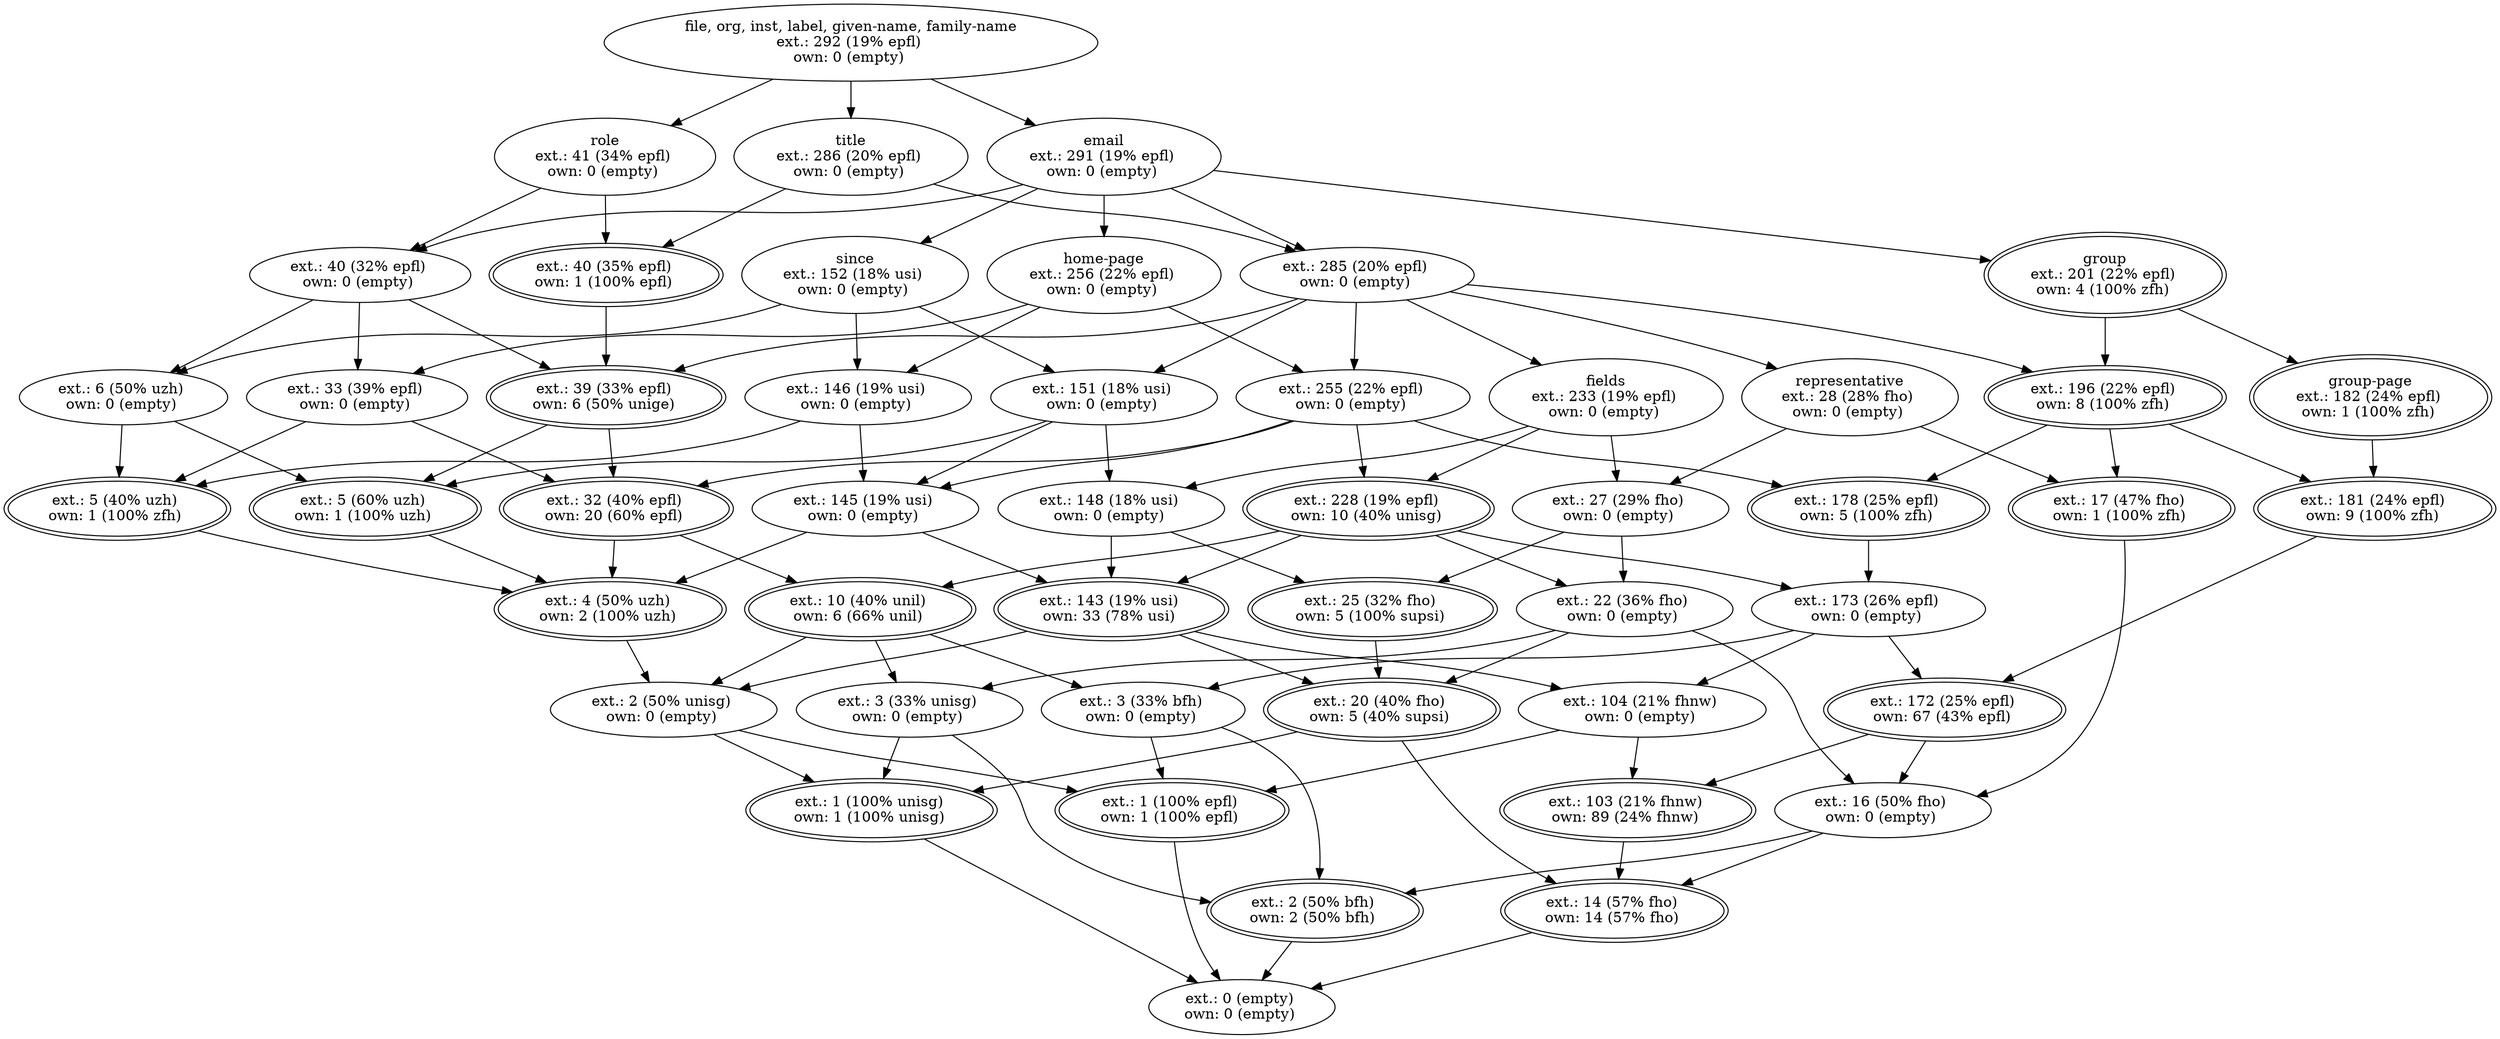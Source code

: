 digraph d{
1 [label="file, org, inst, label, given-name, family-name
ext.: 292 (19% epfl) 
own: 0 (empty) "]
2 [label="ext.: 103 (21% fhnw) 
own: 89 (24% fhnw) ", peripheries = 2]
3 [label="ext.: 172 (25% epfl) 
own: 67 (43% epfl) ", peripheries = 2]
4 [label="ext.: 2 (50% bfh) 
own: 2 (50% bfh) ", peripheries = 2]
5 [label="ext.: 16 (50% fho) 
own: 0 (empty) "]
6 [label="ext.: 14 (57% fho) 
own: 14 (57% fho) ", peripheries = 2]
7 [label="ext.: 104 (21% fhnw) 
own: 0 (empty) "]
8 [label="ext.: 173 (26% epfl) 
own: 0 (empty) "]
9 [label="ext.: 3 (33% bfh) 
own: 0 (empty) "]
10 [label="ext.: 1 (100% epfl) 
own: 1 (100% epfl) ", peripheries = 2]
11 [label="ext.: 255 (22% epfl) 
own: 0 (empty) "]
12 [label="ext.: 32 (40% epfl) 
own: 20 (60% epfl) ", peripheries = 2]
13 [label="title
ext.: 286 (20% epfl) 
own: 0 (empty) "]
14 [label="ext.: 40 (35% epfl) 
own: 1 (100% epfl) ", peripheries = 2]
15 [label="ext.: 143 (19% usi) 
own: 33 (78% usi) ", peripheries = 2]
16 [label="ext.: 228 (19% epfl) 
own: 10 (40% unisg) ", peripheries = 2]
17 [label="ext.: 22 (36% fho) 
own: 0 (empty) "]
18 [label="ext.: 20 (40% fho) 
own: 5 (40% supsi) ", peripheries = 2]
19 [label="ext.: 148 (18% usi) 
own: 0 (empty) "]
20 [label="fields
ext.: 233 (19% epfl) 
own: 0 (empty) "]
21 [label="ext.: 27 (29% fho) 
own: 0 (empty) "]
22 [label="ext.: 25 (32% fho) 
own: 5 (100% supsi) ", peripheries = 2]
23 [label="ext.: 285 (20% epfl) 
own: 0 (empty) "]
24 [label="ext.: 10 (40% unil) 
own: 6 (66% unil) ", peripheries = 2]
25 [label="ext.: 39 (33% epfl) 
own: 6 (50% unige) ", peripheries = 2]
26 [label="ext.: 3 (33% unisg) 
own: 0 (empty) "]
27 [label="ext.: 2 (50% unisg) 
own: 0 (empty) "]
28 [label="ext.: 1 (100% unisg) 
own: 1 (100% unisg) ", peripheries = 2]
29 [label="ext.: 151 (18% usi) 
own: 0 (empty) "]
30 [label="ext.: 5 (60% uzh) 
own: 1 (100% uzh) ", peripheries = 2]
31 [label="ext.: 145 (19% usi) 
own: 0 (empty) "]
32 [label="ext.: 4 (50% uzh) 
own: 2 (100% uzh) ", peripheries = 2]
33 [label="ext.: 146 (19% usi) 
own: 0 (empty) "]
34 [label="home-page
ext.: 256 (22% epfl) 
own: 0 (empty) "]
35 [label="ext.: 33 (39% epfl) 
own: 0 (empty) "]
36 [label="ext.: 5 (40% uzh) 
own: 1 (100% zfh) ", peripheries = 2]
37 [label="role
ext.: 41 (34% epfl) 
own: 0 (empty) "]
38 [label="since
ext.: 152 (18% usi) 
own: 0 (empty) "]
39 [label="email
ext.: 291 (19% epfl) 
own: 0 (empty) "]
40 [label="ext.: 40 (32% epfl) 
own: 0 (empty) "]
41 [label="ext.: 6 (50% uzh) 
own: 0 (empty) "]
42 [label="ext.: 178 (25% epfl) 
own: 5 (100% zfh) ", peripheries = 2]
43 [label="ext.: 196 (22% epfl) 
own: 8 (100% zfh) ", peripheries = 2]
44 [label="group
ext.: 201 (22% epfl) 
own: 4 (100% zfh) ", peripheries = 2]
45 [label="ext.: 181 (24% epfl) 
own: 9 (100% zfh) ", peripheries = 2]
46 [label="group-page
ext.: 182 (24% epfl) 
own: 1 (100% zfh) ", peripheries = 2]
47 [label="ext.: 17 (47% fho) 
own: 1 (100% zfh) ", peripheries = 2]
48 [label="representative
ext.: 28 (28% fho) 
own: 0 (empty) "]
49 [label="ext.: 0 (empty) 
own: 0 (empty) "]
1->13;
1->37;
1->39;
13->14;
13->23;
37->14;
37->40;
39->23;
39->34;
39->38;
39->40;
39->44;
14->25;
23->11;
23->20;
23->25;
23->29;
23->43;
23->48;
34->11;
34->33;
34->35;
38->29;
38->33;
38->41;
40->25;
40->35;
40->41;
44->43;
44->46;
11->12;
11->16;
11->31;
11->42;
20->16;
20->19;
20->21;
25->12;
25->30;
29->19;
29->30;
29->31;
33->31;
33->36;
35->12;
35->36;
41->30;
41->36;
43->42;
43->45;
43->47;
46->45;
48->21;
48->47;
12->24;
12->32;
16->8;
16->15;
16->17;
16->24;
19->15;
19->22;
21->17;
21->22;
30->32;
31->15;
31->32;
36->32;
42->8;
8->3;
8->7;
8->9;
15->7;
15->18;
15->27;
17->18;
17->26;
22->18;
24->9;
24->26;
24->27;
32->27;
3->2;
3->5;
7->2;
7->10;
9->10;
18->28;
26->28;
27->10;
27->28;
2->6;
5->4;
5->6;
4->49;
6->49;
45->3;
17->5;
9->4;
18->6;
26->4;
10->49;
28->49;
47->5;
}